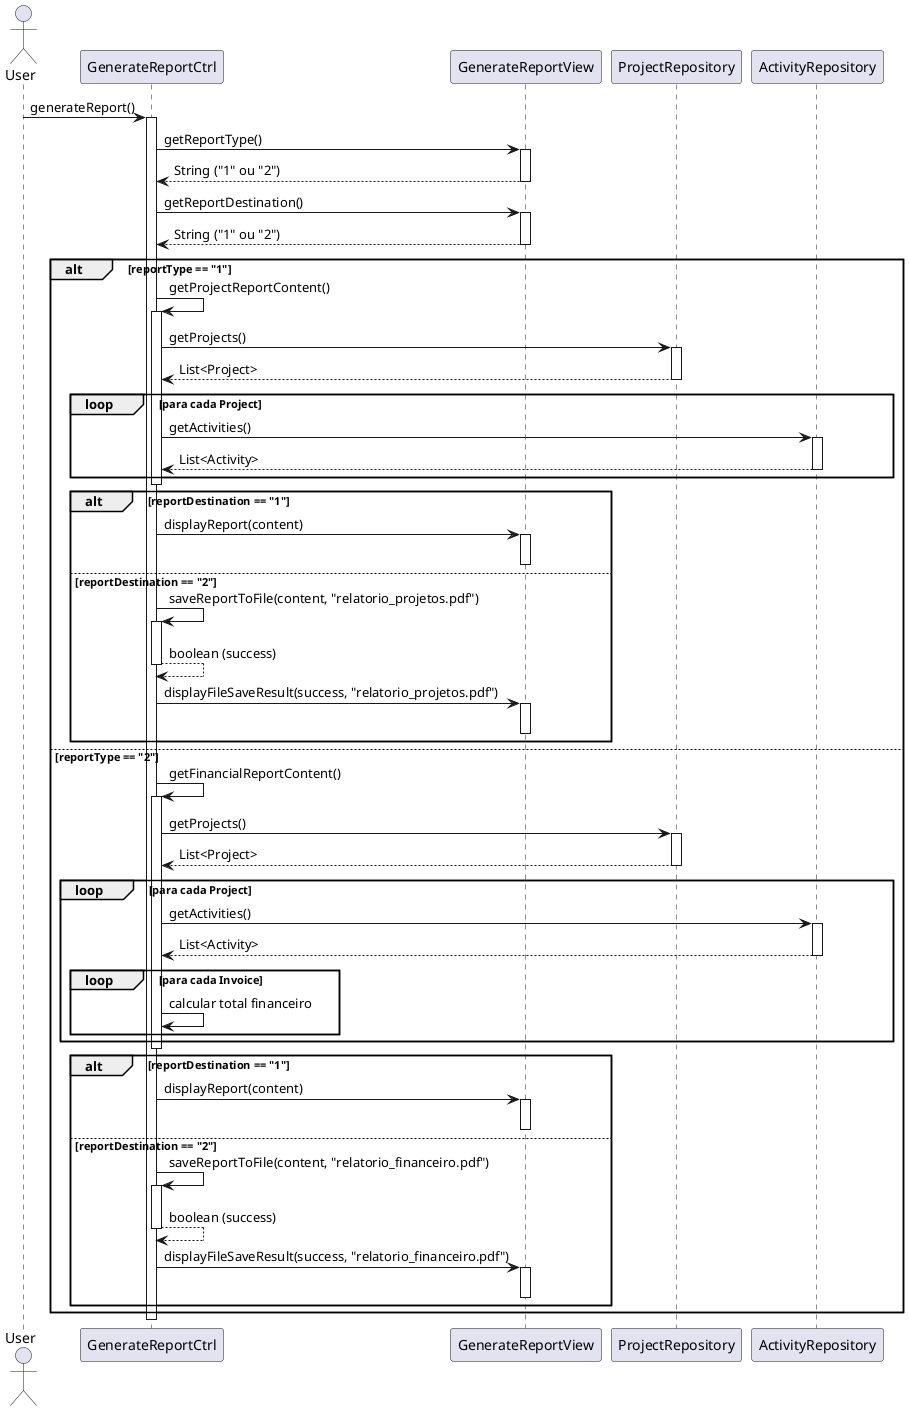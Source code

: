@startuml

actor User
participant "GenerateReportCtrl" as Ctrl
participant "GenerateReportView" as View
participant "ProjectRepository" as ProjRepo
participant "ActivityRepository" as ActRepo

User -> Ctrl: generateReport()
activate Ctrl

Ctrl -> View: getReportType()
activate View
View --> Ctrl: String ("1" ou "2")
deactivate View

Ctrl -> View: getReportDestination()
activate View
View --> Ctrl: String ("1" ou "2")
deactivate View

alt reportType == "1"
    Ctrl -> Ctrl: getProjectReportContent()
    activate Ctrl
        Ctrl -> ProjRepo: getProjects()
        activate ProjRepo
        ProjRepo --> Ctrl: List<Project>
        deactivate ProjRepo

        loop para cada Project
            Ctrl -> ActRepo: getActivities()
            activate ActRepo
            ActRepo --> Ctrl: List<Activity>
            deactivate ActRepo
        end
    deactivate Ctrl

    alt reportDestination == "1"
        Ctrl -> View: displayReport(content)
        activate View
        deactivate View
    else reportDestination == "2"
        Ctrl -> Ctrl: saveReportToFile(content, "relatorio_projetos.pdf")
        activate Ctrl
        Ctrl --> Ctrl: boolean (success)
        deactivate Ctrl

        Ctrl -> View: displayFileSaveResult(success, "relatorio_projetos.pdf")
        activate View
        deactivate View
    end

else reportType == "2"
    Ctrl -> Ctrl: getFinancialReportContent()
    activate Ctrl
        Ctrl -> ProjRepo: getProjects()
        activate ProjRepo
        ProjRepo --> Ctrl: List<Project>
        deactivate ProjRepo

        loop para cada Project
            Ctrl -> ActRepo: getActivities()
            activate ActRepo
            ActRepo --> Ctrl: List<Activity>
            deactivate ActRepo

            loop para cada Invoice
                Ctrl -> Ctrl: calcular total financeiro
            end
        end
    deactivate Ctrl

    alt reportDestination == "1"
        Ctrl -> View: displayReport(content)
        activate View
        deactivate View
    else reportDestination == "2"
        Ctrl -> Ctrl: saveReportToFile(content, "relatorio_financeiro.pdf")
        activate Ctrl
        Ctrl --> Ctrl: boolean (success)
        deactivate Ctrl

        Ctrl -> View: displayFileSaveResult(success, "relatorio_financeiro.pdf")
        activate View
        deactivate View
    end
end

deactivate Ctrl

@enduml

